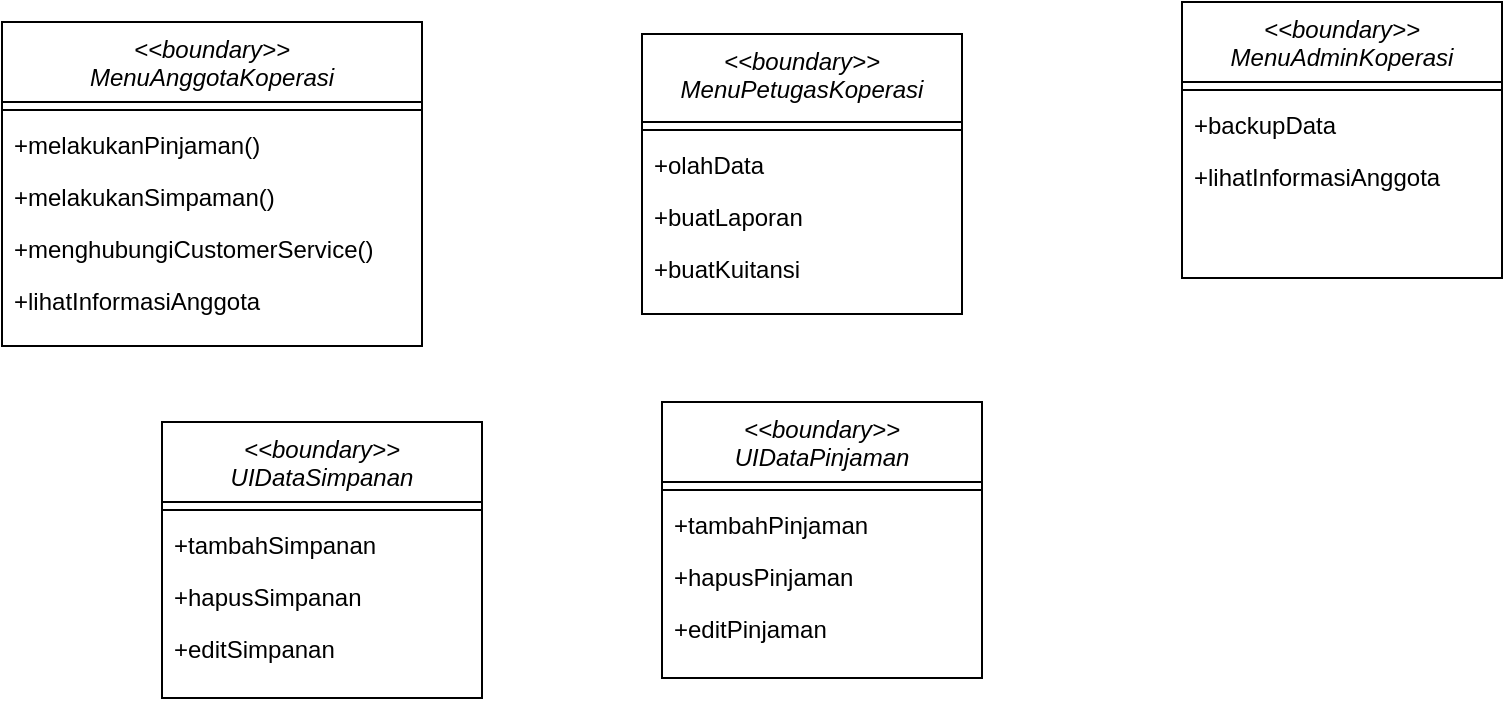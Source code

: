 <mxfile version="17.4.3" type="github">
  <diagram id="C5RBs43oDa-KdzZeNtuy" name="Page-1">
    <mxGraphModel dx="997" dy="540" grid="1" gridSize="10" guides="1" tooltips="1" connect="1" arrows="1" fold="1" page="1" pageScale="1" pageWidth="827" pageHeight="1169" math="0" shadow="0">
      <root>
        <mxCell id="WIyWlLk6GJQsqaUBKTNV-0" />
        <mxCell id="WIyWlLk6GJQsqaUBKTNV-1" parent="WIyWlLk6GJQsqaUBKTNV-0" />
        <mxCell id="zkfFHV4jXpPFQw0GAbJ--0" value="&lt;&lt;boundary&gt;&gt;&#xa;UIDataSimpanan" style="swimlane;fontStyle=2;align=center;verticalAlign=top;childLayout=stackLayout;horizontal=1;startSize=40;horizontalStack=0;resizeParent=1;resizeLast=0;collapsible=1;marginBottom=0;rounded=0;shadow=0;strokeWidth=1;" parent="WIyWlLk6GJQsqaUBKTNV-1" vertex="1">
          <mxGeometry x="110" y="320" width="160" height="138" as="geometry">
            <mxRectangle x="230" y="140" width="160" height="26" as="alternateBounds" />
          </mxGeometry>
        </mxCell>
        <mxCell id="zkfFHV4jXpPFQw0GAbJ--4" value="" style="line;html=1;strokeWidth=1;align=left;verticalAlign=middle;spacingTop=-1;spacingLeft=3;spacingRight=3;rotatable=0;labelPosition=right;points=[];portConstraint=eastwest;" parent="zkfFHV4jXpPFQw0GAbJ--0" vertex="1">
          <mxGeometry y="40" width="160" height="8" as="geometry" />
        </mxCell>
        <mxCell id="zkfFHV4jXpPFQw0GAbJ--5" value="+tambahSimpanan" style="text;align=left;verticalAlign=top;spacingLeft=4;spacingRight=4;overflow=hidden;rotatable=0;points=[[0,0.5],[1,0.5]];portConstraint=eastwest;" parent="zkfFHV4jXpPFQw0GAbJ--0" vertex="1">
          <mxGeometry y="48" width="160" height="26" as="geometry" />
        </mxCell>
        <mxCell id="Pjv1aFeog5jZc0ne90wT-23" value="+hapusSimpanan" style="text;align=left;verticalAlign=top;spacingLeft=4;spacingRight=4;overflow=hidden;rotatable=0;points=[[0,0.5],[1,0.5]];portConstraint=eastwest;" vertex="1" parent="zkfFHV4jXpPFQw0GAbJ--0">
          <mxGeometry y="74" width="160" height="26" as="geometry" />
        </mxCell>
        <mxCell id="Pjv1aFeog5jZc0ne90wT-22" value="+editSimpanan" style="text;align=left;verticalAlign=top;spacingLeft=4;spacingRight=4;overflow=hidden;rotatable=0;points=[[0,0.5],[1,0.5]];portConstraint=eastwest;" vertex="1" parent="zkfFHV4jXpPFQw0GAbJ--0">
          <mxGeometry y="100" width="160" height="26" as="geometry" />
        </mxCell>
        <mxCell id="Pjv1aFeog5jZc0ne90wT-0" value="&lt;&lt;boundary&gt;&gt;&#xa;MenuAnggotaKoperasi" style="swimlane;fontStyle=2;align=center;verticalAlign=top;childLayout=stackLayout;horizontal=1;startSize=40;horizontalStack=0;resizeParent=1;resizeLast=0;collapsible=1;marginBottom=0;rounded=0;shadow=0;strokeWidth=1;" vertex="1" parent="WIyWlLk6GJQsqaUBKTNV-1">
          <mxGeometry x="30" y="120" width="210" height="162" as="geometry">
            <mxRectangle x="230" y="140" width="160" height="26" as="alternateBounds" />
          </mxGeometry>
        </mxCell>
        <mxCell id="Pjv1aFeog5jZc0ne90wT-4" value="" style="line;html=1;strokeWidth=1;align=left;verticalAlign=middle;spacingTop=-1;spacingLeft=3;spacingRight=3;rotatable=0;labelPosition=right;points=[];portConstraint=eastwest;" vertex="1" parent="Pjv1aFeog5jZc0ne90wT-0">
          <mxGeometry y="40" width="210" height="8" as="geometry" />
        </mxCell>
        <mxCell id="Pjv1aFeog5jZc0ne90wT-5" value="+melakukanPinjaman()" style="text;align=left;verticalAlign=top;spacingLeft=4;spacingRight=4;overflow=hidden;rotatable=0;points=[[0,0.5],[1,0.5]];portConstraint=eastwest;" vertex="1" parent="Pjv1aFeog5jZc0ne90wT-0">
          <mxGeometry y="48" width="210" height="26" as="geometry" />
        </mxCell>
        <mxCell id="Pjv1aFeog5jZc0ne90wT-9" value="+melakukanSimpaman()" style="text;align=left;verticalAlign=top;spacingLeft=4;spacingRight=4;overflow=hidden;rotatable=0;points=[[0,0.5],[1,0.5]];portConstraint=eastwest;" vertex="1" parent="Pjv1aFeog5jZc0ne90wT-0">
          <mxGeometry y="74" width="210" height="26" as="geometry" />
        </mxCell>
        <mxCell id="Pjv1aFeog5jZc0ne90wT-12" value="+menghubungiCustomerService()" style="text;align=left;verticalAlign=top;spacingLeft=4;spacingRight=4;overflow=hidden;rotatable=0;points=[[0,0.5],[1,0.5]];portConstraint=eastwest;" vertex="1" parent="Pjv1aFeog5jZc0ne90wT-0">
          <mxGeometry y="100" width="210" height="26" as="geometry" />
        </mxCell>
        <mxCell id="Pjv1aFeog5jZc0ne90wT-28" value="+lihatInformasiAnggota" style="text;align=left;verticalAlign=top;spacingLeft=4;spacingRight=4;overflow=hidden;rotatable=0;points=[[0,0.5],[1,0.5]];portConstraint=eastwest;" vertex="1" parent="Pjv1aFeog5jZc0ne90wT-0">
          <mxGeometry y="126" width="210" height="26" as="geometry" />
        </mxCell>
        <mxCell id="Pjv1aFeog5jZc0ne90wT-6" value="&lt;&lt;boundary&gt;&gt;&#xa;MenuAdminKoperasi" style="swimlane;fontStyle=2;align=center;verticalAlign=top;childLayout=stackLayout;horizontal=1;startSize=40;horizontalStack=0;resizeParent=1;resizeLast=0;collapsible=1;marginBottom=0;rounded=0;shadow=0;strokeWidth=1;" vertex="1" parent="WIyWlLk6GJQsqaUBKTNV-1">
          <mxGeometry x="620" y="110" width="160" height="138" as="geometry">
            <mxRectangle x="230" y="140" width="160" height="26" as="alternateBounds" />
          </mxGeometry>
        </mxCell>
        <mxCell id="Pjv1aFeog5jZc0ne90wT-7" value="" style="line;html=1;strokeWidth=1;align=left;verticalAlign=middle;spacingTop=-1;spacingLeft=3;spacingRight=3;rotatable=0;labelPosition=right;points=[];portConstraint=eastwest;" vertex="1" parent="Pjv1aFeog5jZc0ne90wT-6">
          <mxGeometry y="40" width="160" height="8" as="geometry" />
        </mxCell>
        <mxCell id="Pjv1aFeog5jZc0ne90wT-8" value="+backupData" style="text;align=left;verticalAlign=top;spacingLeft=4;spacingRight=4;overflow=hidden;rotatable=0;points=[[0,0.5],[1,0.5]];portConstraint=eastwest;" vertex="1" parent="Pjv1aFeog5jZc0ne90wT-6">
          <mxGeometry y="48" width="160" height="26" as="geometry" />
        </mxCell>
        <mxCell id="Pjv1aFeog5jZc0ne90wT-27" value="+lihatInformasiAnggota" style="text;align=left;verticalAlign=top;spacingLeft=4;spacingRight=4;overflow=hidden;rotatable=0;points=[[0,0.5],[1,0.5]];portConstraint=eastwest;" vertex="1" parent="Pjv1aFeog5jZc0ne90wT-6">
          <mxGeometry y="74" width="160" height="26" as="geometry" />
        </mxCell>
        <mxCell id="Pjv1aFeog5jZc0ne90wT-19" value="&lt;&lt;boundary&gt;&gt;&#xa;UIDataPinjaman" style="swimlane;fontStyle=2;align=center;verticalAlign=top;childLayout=stackLayout;horizontal=1;startSize=40;horizontalStack=0;resizeParent=1;resizeLast=0;collapsible=1;marginBottom=0;rounded=0;shadow=0;strokeWidth=1;" vertex="1" parent="WIyWlLk6GJQsqaUBKTNV-1">
          <mxGeometry x="360" y="310" width="160" height="138" as="geometry">
            <mxRectangle x="230" y="140" width="160" height="26" as="alternateBounds" />
          </mxGeometry>
        </mxCell>
        <mxCell id="Pjv1aFeog5jZc0ne90wT-20" value="" style="line;html=1;strokeWidth=1;align=left;verticalAlign=middle;spacingTop=-1;spacingLeft=3;spacingRight=3;rotatable=0;labelPosition=right;points=[];portConstraint=eastwest;" vertex="1" parent="Pjv1aFeog5jZc0ne90wT-19">
          <mxGeometry y="40" width="160" height="8" as="geometry" />
        </mxCell>
        <mxCell id="Pjv1aFeog5jZc0ne90wT-24" value="+tambahPinjaman" style="text;align=left;verticalAlign=top;spacingLeft=4;spacingRight=4;overflow=hidden;rotatable=0;points=[[0,0.5],[1,0.5]];portConstraint=eastwest;" vertex="1" parent="Pjv1aFeog5jZc0ne90wT-19">
          <mxGeometry y="48" width="160" height="26" as="geometry" />
        </mxCell>
        <mxCell id="Pjv1aFeog5jZc0ne90wT-26" value="+hapusPinjaman" style="text;align=left;verticalAlign=top;spacingLeft=4;spacingRight=4;overflow=hidden;rotatable=0;points=[[0,0.5],[1,0.5]];portConstraint=eastwest;" vertex="1" parent="Pjv1aFeog5jZc0ne90wT-19">
          <mxGeometry y="74" width="160" height="26" as="geometry" />
        </mxCell>
        <mxCell id="Pjv1aFeog5jZc0ne90wT-25" value="+editPinjaman" style="text;align=left;verticalAlign=top;spacingLeft=4;spacingRight=4;overflow=hidden;rotatable=0;points=[[0,0.5],[1,0.5]];portConstraint=eastwest;" vertex="1" parent="Pjv1aFeog5jZc0ne90wT-19">
          <mxGeometry y="100" width="160" height="26" as="geometry" />
        </mxCell>
        <mxCell id="Pjv1aFeog5jZc0ne90wT-29" value="&lt;&lt;boundary&gt;&gt;&#xa;MenuPetugasKoperasi" style="swimlane;fontStyle=2;align=center;verticalAlign=top;childLayout=stackLayout;horizontal=1;startSize=44;horizontalStack=0;resizeParent=1;resizeLast=0;collapsible=1;marginBottom=0;rounded=0;shadow=0;strokeWidth=1;" vertex="1" parent="WIyWlLk6GJQsqaUBKTNV-1">
          <mxGeometry x="350" y="126" width="160" height="140" as="geometry">
            <mxRectangle x="230" y="140" width="160" height="26" as="alternateBounds" />
          </mxGeometry>
        </mxCell>
        <mxCell id="Pjv1aFeog5jZc0ne90wT-30" value="" style="line;html=1;strokeWidth=1;align=left;verticalAlign=middle;spacingTop=-1;spacingLeft=3;spacingRight=3;rotatable=0;labelPosition=right;points=[];portConstraint=eastwest;" vertex="1" parent="Pjv1aFeog5jZc0ne90wT-29">
          <mxGeometry y="44" width="160" height="8" as="geometry" />
        </mxCell>
        <mxCell id="Pjv1aFeog5jZc0ne90wT-31" value="+olahData" style="text;align=left;verticalAlign=top;spacingLeft=4;spacingRight=4;overflow=hidden;rotatable=0;points=[[0,0.5],[1,0.5]];portConstraint=eastwest;" vertex="1" parent="Pjv1aFeog5jZc0ne90wT-29">
          <mxGeometry y="52" width="160" height="26" as="geometry" />
        </mxCell>
        <mxCell id="Pjv1aFeog5jZc0ne90wT-32" value="+buatLaporan" style="text;align=left;verticalAlign=top;spacingLeft=4;spacingRight=4;overflow=hidden;rotatable=0;points=[[0,0.5],[1,0.5]];portConstraint=eastwest;" vertex="1" parent="Pjv1aFeog5jZc0ne90wT-29">
          <mxGeometry y="78" width="160" height="26" as="geometry" />
        </mxCell>
        <mxCell id="Pjv1aFeog5jZc0ne90wT-33" value="+buatKuitansi" style="text;align=left;verticalAlign=top;spacingLeft=4;spacingRight=4;overflow=hidden;rotatable=0;points=[[0,0.5],[1,0.5]];portConstraint=eastwest;" vertex="1" parent="Pjv1aFeog5jZc0ne90wT-29">
          <mxGeometry y="104" width="160" height="26" as="geometry" />
        </mxCell>
      </root>
    </mxGraphModel>
  </diagram>
</mxfile>
